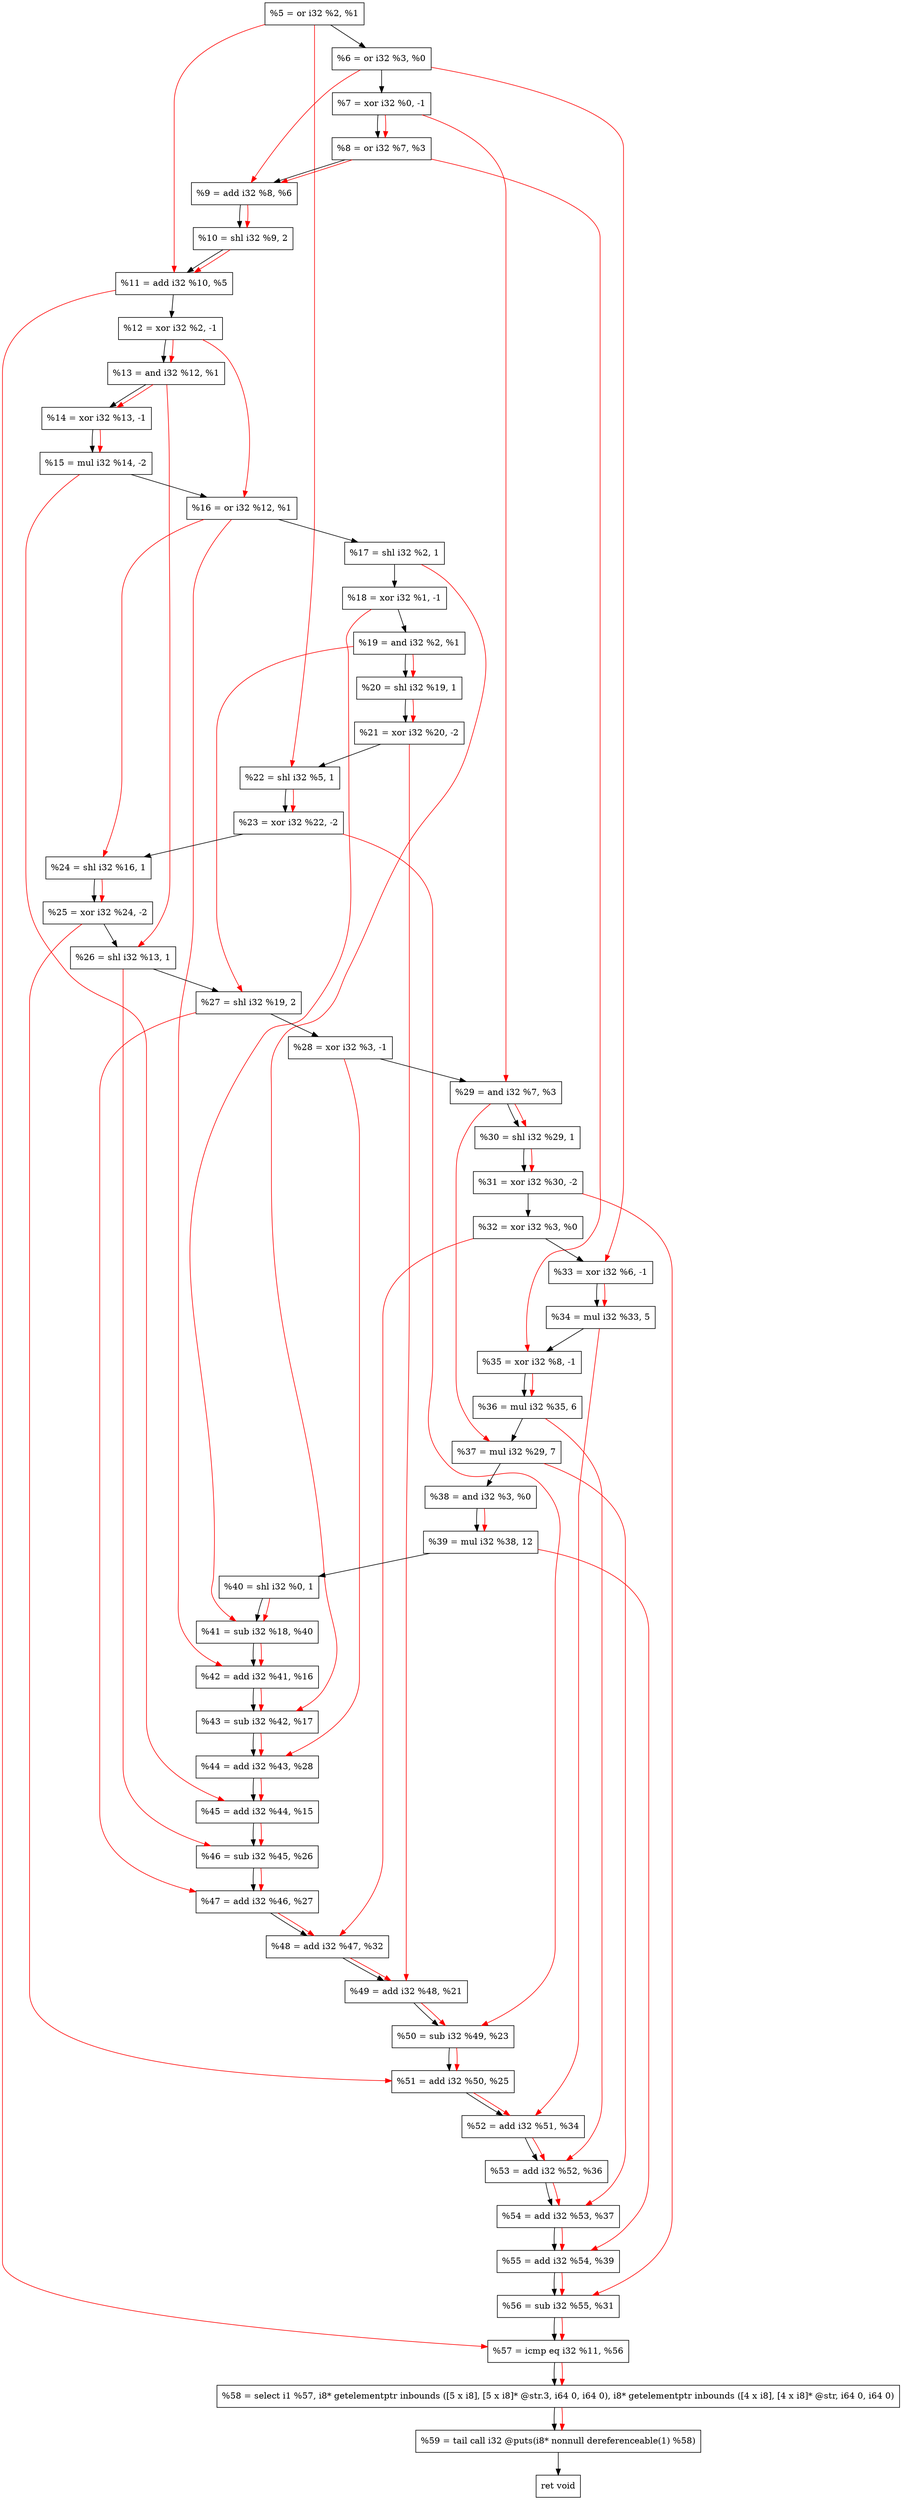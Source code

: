digraph "DFG for'crackme' function" {
	Node0x1c837d0[shape=record, label="  %5 = or i32 %2, %1"];
	Node0x1c83840[shape=record, label="  %6 = or i32 %3, %0"];
	Node0x1c83ec0[shape=record, label="  %7 = xor i32 %0, -1"];
	Node0x1c83f30[shape=record, label="  %8 = or i32 %7, %3"];
	Node0x1c83fa0[shape=record, label="  %9 = add i32 %8, %6"];
	Node0x1c84040[shape=record, label="  %10 = shl i32 %9, 2"];
	Node0x1c840b0[shape=record, label="  %11 = add i32 %10, %5"];
	Node0x1c84120[shape=record, label="  %12 = xor i32 %2, -1"];
	Node0x1c84190[shape=record, label="  %13 = and i32 %12, %1"];
	Node0x1c84200[shape=record, label="  %14 = xor i32 %13, -1"];
	Node0x1c842a0[shape=record, label="  %15 = mul i32 %14, -2"];
	Node0x1c84310[shape=record, label="  %16 = or i32 %12, %1"];
	Node0x1c843b0[shape=record, label="  %17 = shl i32 %2, 1"];
	Node0x1c84420[shape=record, label="  %18 = xor i32 %1, -1"];
	Node0x1c84490[shape=record, label="  %19 = and i32 %2, %1"];
	Node0x1c84500[shape=record, label="  %20 = shl i32 %19, 1"];
	Node0x1c84570[shape=record, label="  %21 = xor i32 %20, -2"];
	Node0x1c845e0[shape=record, label="  %22 = shl i32 %5, 1"];
	Node0x1c84650[shape=record, label="  %23 = xor i32 %22, -2"];
	Node0x1c846c0[shape=record, label="  %24 = shl i32 %16, 1"];
	Node0x1c84730[shape=record, label="  %25 = xor i32 %24, -2"];
	Node0x1c847a0[shape=record, label="  %26 = shl i32 %13, 1"];
	Node0x1c84810[shape=record, label="  %27 = shl i32 %19, 2"];
	Node0x1c84880[shape=record, label="  %28 = xor i32 %3, -1"];
	Node0x1c848f0[shape=record, label="  %29 = and i32 %7, %3"];
	Node0x1c84960[shape=record, label="  %30 = shl i32 %29, 1"];
	Node0x1c849d0[shape=record, label="  %31 = xor i32 %30, -2"];
	Node0x1c84a40[shape=record, label="  %32 = xor i32 %3, %0"];
	Node0x1c84cc0[shape=record, label="  %33 = xor i32 %6, -1"];
	Node0x1c84d60[shape=record, label="  %34 = mul i32 %33, 5"];
	Node0x1c84dd0[shape=record, label="  %35 = xor i32 %8, -1"];
	Node0x1c84e70[shape=record, label="  %36 = mul i32 %35, 6"];
	Node0x1c84f10[shape=record, label="  %37 = mul i32 %29, 7"];
	Node0x1c84f80[shape=record, label="  %38 = and i32 %3, %0"];
	Node0x1c85020[shape=record, label="  %39 = mul i32 %38, 12"];
	Node0x1c85090[shape=record, label="  %40 = shl i32 %0, 1"];
	Node0x1c85100[shape=record, label="  %41 = sub i32 %18, %40"];
	Node0x1c85170[shape=record, label="  %42 = add i32 %41, %16"];
	Node0x1c851e0[shape=record, label="  %43 = sub i32 %42, %17"];
	Node0x1c85250[shape=record, label="  %44 = add i32 %43, %28"];
	Node0x1c852c0[shape=record, label="  %45 = add i32 %44, %15"];
	Node0x1c85330[shape=record, label="  %46 = sub i32 %45, %26"];
	Node0x1c853a0[shape=record, label="  %47 = add i32 %46, %27"];
	Node0x1c85410[shape=record, label="  %48 = add i32 %47, %32"];
	Node0x1c85480[shape=record, label="  %49 = add i32 %48, %21"];
	Node0x1c854f0[shape=record, label="  %50 = sub i32 %49, %23"];
	Node0x1c85560[shape=record, label="  %51 = add i32 %50, %25"];
	Node0x1c855d0[shape=record, label="  %52 = add i32 %51, %34"];
	Node0x1c85640[shape=record, label="  %53 = add i32 %52, %36"];
	Node0x1c856b0[shape=record, label="  %54 = add i32 %53, %37"];
	Node0x1c85720[shape=record, label="  %55 = add i32 %54, %39"];
	Node0x1c85790[shape=record, label="  %56 = sub i32 %55, %31"];
	Node0x1c85800[shape=record, label="  %57 = icmp eq i32 %11, %56"];
	Node0x1c24268[shape=record, label="  %58 = select i1 %57, i8* getelementptr inbounds ([5 x i8], [5 x i8]* @str.3, i64 0, i64 0), i8* getelementptr inbounds ([4 x i8], [4 x i8]* @str, i64 0, i64 0)"];
	Node0x1c85ca0[shape=record, label="  %59 = tail call i32 @puts(i8* nonnull dereferenceable(1) %58)"];
	Node0x1c85cf0[shape=record, label="  ret void"];
	Node0x1c837d0 -> Node0x1c83840;
	Node0x1c83840 -> Node0x1c83ec0;
	Node0x1c83ec0 -> Node0x1c83f30;
	Node0x1c83f30 -> Node0x1c83fa0;
	Node0x1c83fa0 -> Node0x1c84040;
	Node0x1c84040 -> Node0x1c840b0;
	Node0x1c840b0 -> Node0x1c84120;
	Node0x1c84120 -> Node0x1c84190;
	Node0x1c84190 -> Node0x1c84200;
	Node0x1c84200 -> Node0x1c842a0;
	Node0x1c842a0 -> Node0x1c84310;
	Node0x1c84310 -> Node0x1c843b0;
	Node0x1c843b0 -> Node0x1c84420;
	Node0x1c84420 -> Node0x1c84490;
	Node0x1c84490 -> Node0x1c84500;
	Node0x1c84500 -> Node0x1c84570;
	Node0x1c84570 -> Node0x1c845e0;
	Node0x1c845e0 -> Node0x1c84650;
	Node0x1c84650 -> Node0x1c846c0;
	Node0x1c846c0 -> Node0x1c84730;
	Node0x1c84730 -> Node0x1c847a0;
	Node0x1c847a0 -> Node0x1c84810;
	Node0x1c84810 -> Node0x1c84880;
	Node0x1c84880 -> Node0x1c848f0;
	Node0x1c848f0 -> Node0x1c84960;
	Node0x1c84960 -> Node0x1c849d0;
	Node0x1c849d0 -> Node0x1c84a40;
	Node0x1c84a40 -> Node0x1c84cc0;
	Node0x1c84cc0 -> Node0x1c84d60;
	Node0x1c84d60 -> Node0x1c84dd0;
	Node0x1c84dd0 -> Node0x1c84e70;
	Node0x1c84e70 -> Node0x1c84f10;
	Node0x1c84f10 -> Node0x1c84f80;
	Node0x1c84f80 -> Node0x1c85020;
	Node0x1c85020 -> Node0x1c85090;
	Node0x1c85090 -> Node0x1c85100;
	Node0x1c85100 -> Node0x1c85170;
	Node0x1c85170 -> Node0x1c851e0;
	Node0x1c851e0 -> Node0x1c85250;
	Node0x1c85250 -> Node0x1c852c0;
	Node0x1c852c0 -> Node0x1c85330;
	Node0x1c85330 -> Node0x1c853a0;
	Node0x1c853a0 -> Node0x1c85410;
	Node0x1c85410 -> Node0x1c85480;
	Node0x1c85480 -> Node0x1c854f0;
	Node0x1c854f0 -> Node0x1c85560;
	Node0x1c85560 -> Node0x1c855d0;
	Node0x1c855d0 -> Node0x1c85640;
	Node0x1c85640 -> Node0x1c856b0;
	Node0x1c856b0 -> Node0x1c85720;
	Node0x1c85720 -> Node0x1c85790;
	Node0x1c85790 -> Node0x1c85800;
	Node0x1c85800 -> Node0x1c24268;
	Node0x1c24268 -> Node0x1c85ca0;
	Node0x1c85ca0 -> Node0x1c85cf0;
edge [color=red]
	Node0x1c83ec0 -> Node0x1c83f30;
	Node0x1c83f30 -> Node0x1c83fa0;
	Node0x1c83840 -> Node0x1c83fa0;
	Node0x1c83fa0 -> Node0x1c84040;
	Node0x1c84040 -> Node0x1c840b0;
	Node0x1c837d0 -> Node0x1c840b0;
	Node0x1c84120 -> Node0x1c84190;
	Node0x1c84190 -> Node0x1c84200;
	Node0x1c84200 -> Node0x1c842a0;
	Node0x1c84120 -> Node0x1c84310;
	Node0x1c84490 -> Node0x1c84500;
	Node0x1c84500 -> Node0x1c84570;
	Node0x1c837d0 -> Node0x1c845e0;
	Node0x1c845e0 -> Node0x1c84650;
	Node0x1c84310 -> Node0x1c846c0;
	Node0x1c846c0 -> Node0x1c84730;
	Node0x1c84190 -> Node0x1c847a0;
	Node0x1c84490 -> Node0x1c84810;
	Node0x1c83ec0 -> Node0x1c848f0;
	Node0x1c848f0 -> Node0x1c84960;
	Node0x1c84960 -> Node0x1c849d0;
	Node0x1c83840 -> Node0x1c84cc0;
	Node0x1c84cc0 -> Node0x1c84d60;
	Node0x1c83f30 -> Node0x1c84dd0;
	Node0x1c84dd0 -> Node0x1c84e70;
	Node0x1c848f0 -> Node0x1c84f10;
	Node0x1c84f80 -> Node0x1c85020;
	Node0x1c84420 -> Node0x1c85100;
	Node0x1c85090 -> Node0x1c85100;
	Node0x1c85100 -> Node0x1c85170;
	Node0x1c84310 -> Node0x1c85170;
	Node0x1c85170 -> Node0x1c851e0;
	Node0x1c843b0 -> Node0x1c851e0;
	Node0x1c851e0 -> Node0x1c85250;
	Node0x1c84880 -> Node0x1c85250;
	Node0x1c85250 -> Node0x1c852c0;
	Node0x1c842a0 -> Node0x1c852c0;
	Node0x1c852c0 -> Node0x1c85330;
	Node0x1c847a0 -> Node0x1c85330;
	Node0x1c85330 -> Node0x1c853a0;
	Node0x1c84810 -> Node0x1c853a0;
	Node0x1c853a0 -> Node0x1c85410;
	Node0x1c84a40 -> Node0x1c85410;
	Node0x1c85410 -> Node0x1c85480;
	Node0x1c84570 -> Node0x1c85480;
	Node0x1c85480 -> Node0x1c854f0;
	Node0x1c84650 -> Node0x1c854f0;
	Node0x1c854f0 -> Node0x1c85560;
	Node0x1c84730 -> Node0x1c85560;
	Node0x1c85560 -> Node0x1c855d0;
	Node0x1c84d60 -> Node0x1c855d0;
	Node0x1c855d0 -> Node0x1c85640;
	Node0x1c84e70 -> Node0x1c85640;
	Node0x1c85640 -> Node0x1c856b0;
	Node0x1c84f10 -> Node0x1c856b0;
	Node0x1c856b0 -> Node0x1c85720;
	Node0x1c85020 -> Node0x1c85720;
	Node0x1c85720 -> Node0x1c85790;
	Node0x1c849d0 -> Node0x1c85790;
	Node0x1c840b0 -> Node0x1c85800;
	Node0x1c85790 -> Node0x1c85800;
	Node0x1c85800 -> Node0x1c24268;
	Node0x1c24268 -> Node0x1c85ca0;
}
